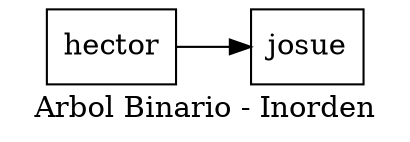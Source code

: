 digraph arbolInorden {
node [shape=record];
rankdir=LR;
nodo0[label="hector"];
nodo1[label="josue"];
nodo0->nodo1;
label = " Arbol Binario - Inorden " 
}
